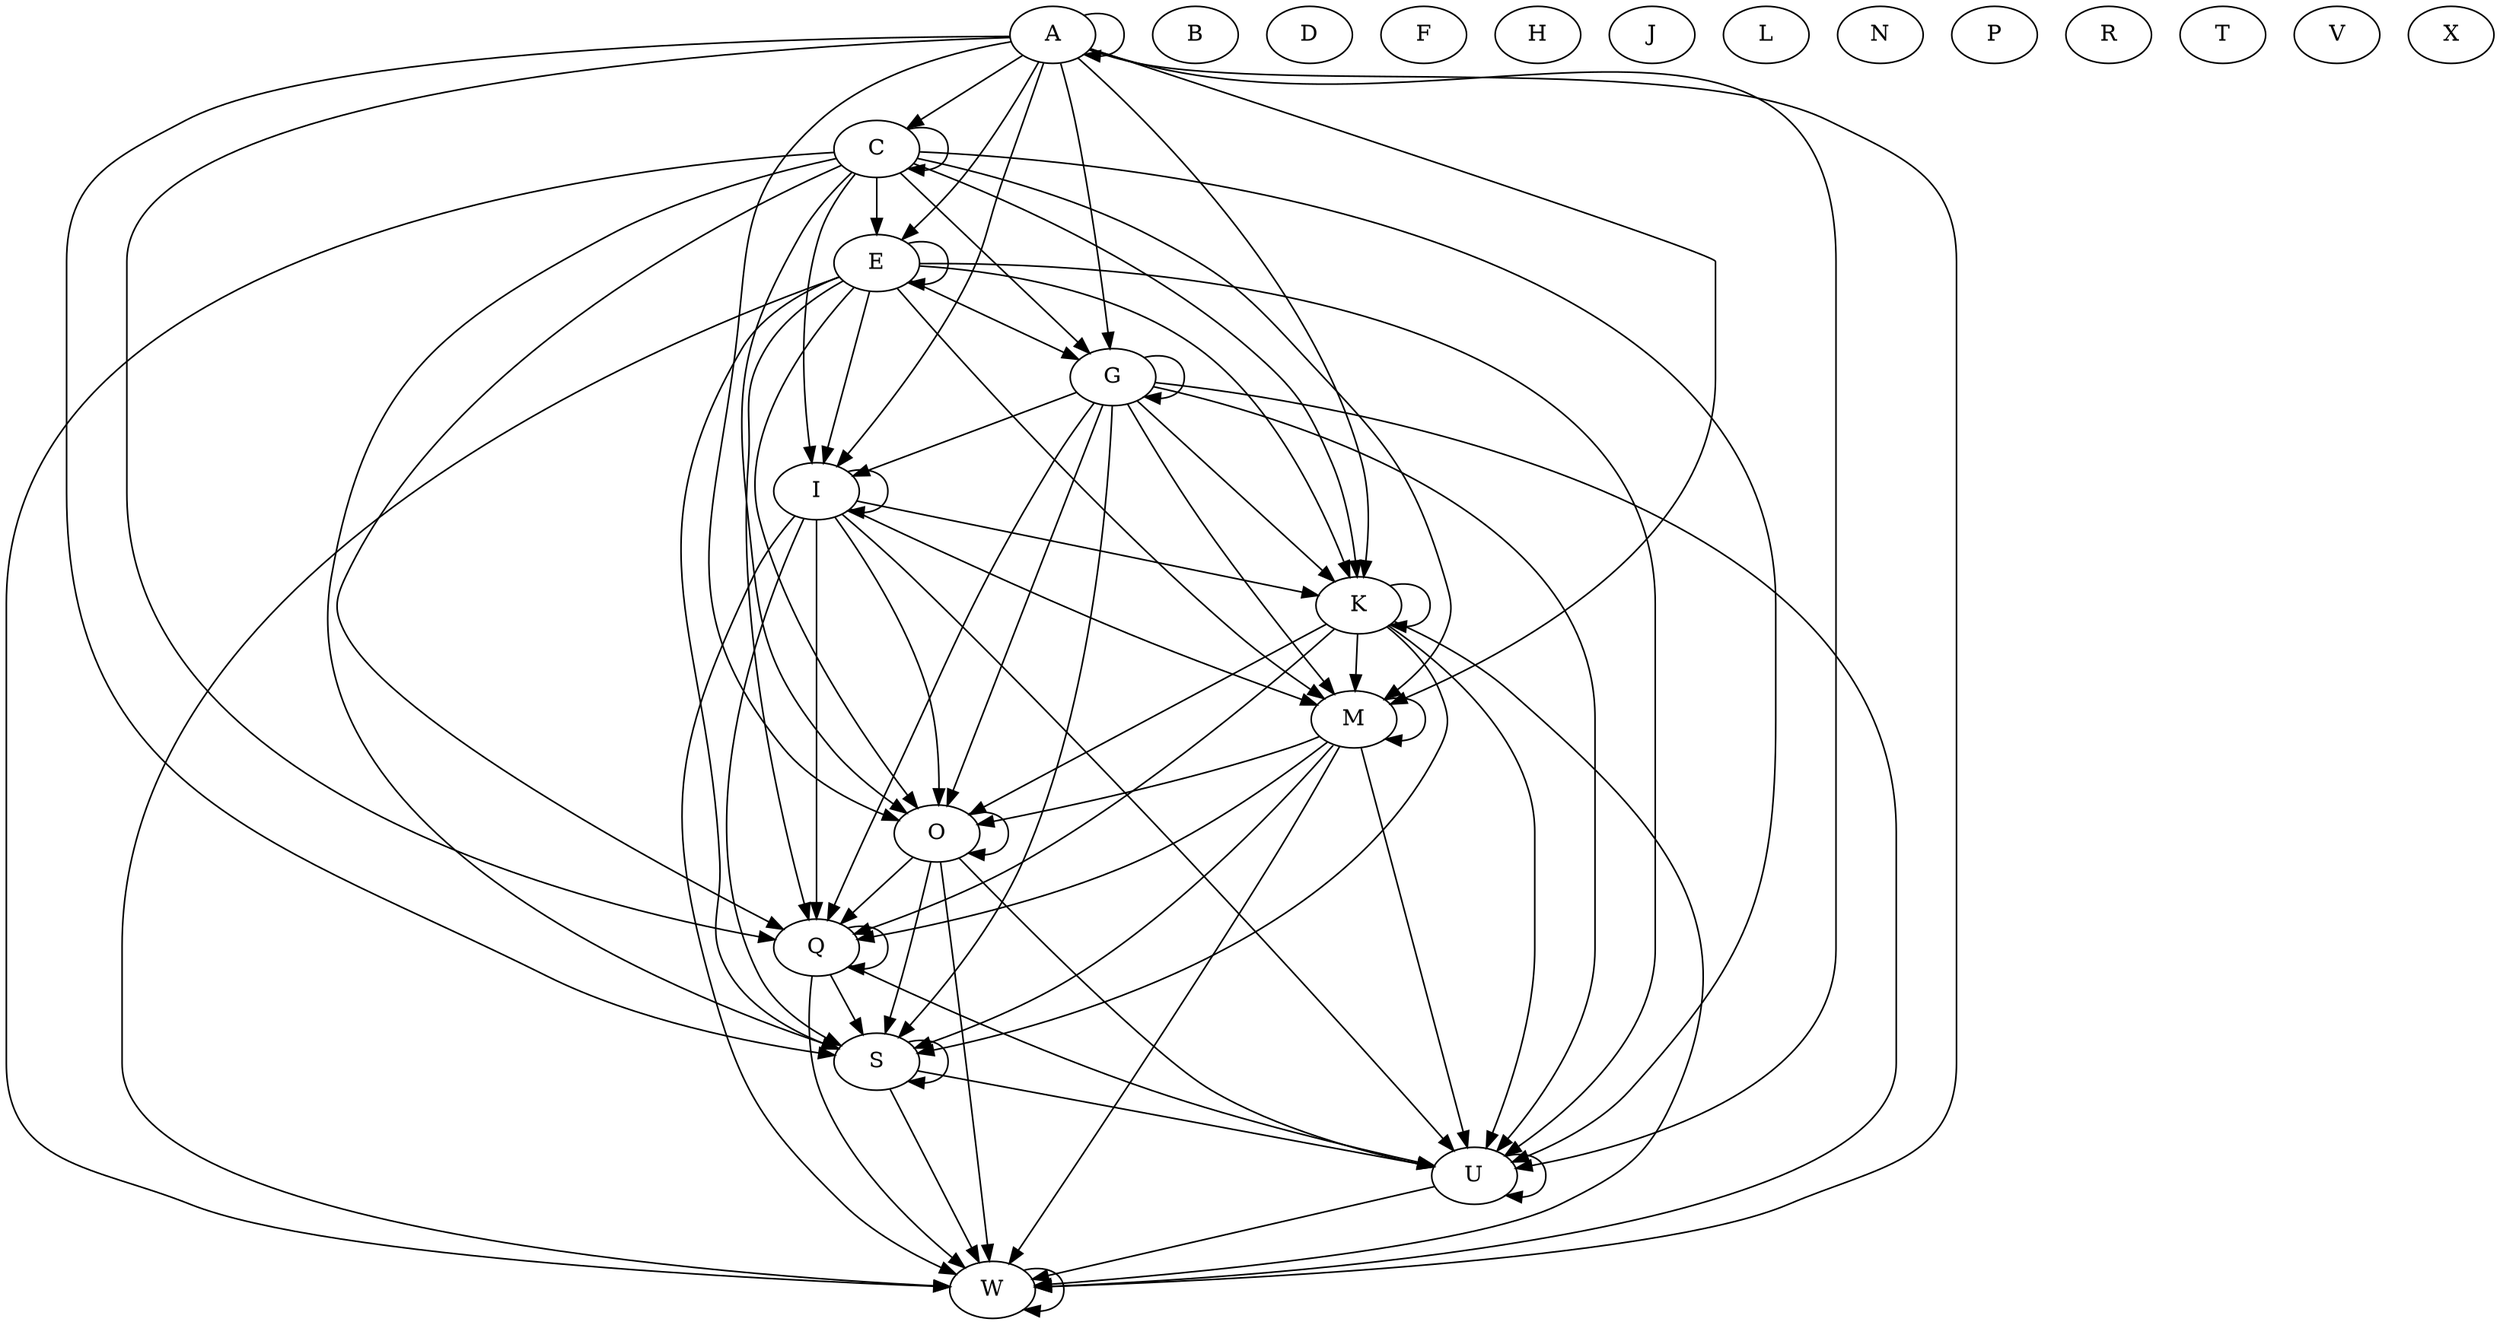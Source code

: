 digraph matrix {
A->A
B
A->C
A->E
A->G
A->I
A->K
A->M
A->O
A->Q
A->S
A->U
A->W
C->C
D
C->E
C->G
C->I
C->K
C->M
C->O
C->Q
C->S
C->U
C->W
E->E
F
E->G
E->I
E->K
E->M
E->O
E->Q
E->S
E->U
E->W
G->G
H
G->I
G->K
G->M
G->O
G->Q
G->S
G->U
G->W
I->I
J
I->K
I->M
I->O
I->Q
I->S
I->U
I->W
K->K
L
K->M
K->O
K->Q
K->S
K->U
K->W
M->M
N
M->O
M->Q
M->S
M->U
M->W
O->O
P
O->Q
O->S
O->U
O->W
Q->Q
R
Q->S
Q->U
Q->W
S->S
T
S->U
S->W
U->U
V
U->W
W->W
X
}